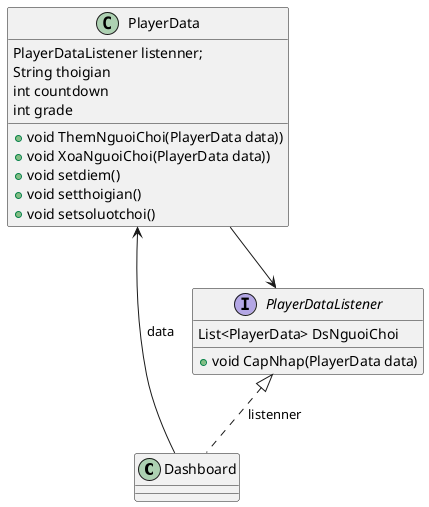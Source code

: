 @startuml
class Dashboard
{
}
interface PlayerDataListener
{
    List<PlayerData> DsNguoiChoi
  + void CapNhap(PlayerData data)
}
class PlayerData
{
    PlayerDataListener listenner;
    String thoigian
    int countdown
    int grade
    + void ThemNguoiChoi(PlayerData data))
    + void XoaNguoiChoi(PlayerData data))
    + void setdiem()
    + void setthoigian()
    + void setsoluotchoi()
}
PlayerDataListener <|.. Dashboard: listenner
PlayerData --> PlayerDataListener
PlayerData <-- Dashboard: data


@enduml